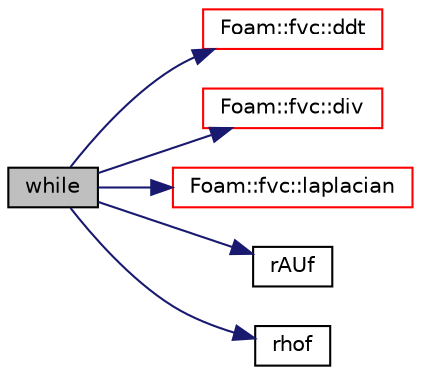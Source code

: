 digraph "while"
{
  bgcolor="transparent";
  edge [fontname="Helvetica",fontsize="10",labelfontname="Helvetica",labelfontsize="10"];
  node [fontname="Helvetica",fontsize="10",shape=record];
  rankdir="LR";
  Node17 [label="while",height=0.2,width=0.4,color="black", fillcolor="grey75", style="filled", fontcolor="black"];
  Node17 -> Node18 [color="midnightblue",fontsize="10",style="solid",fontname="Helvetica"];
  Node18 [label="Foam::fvc::ddt",height=0.2,width=0.4,color="red",URL="$a21861.html#a5dc871206ab86042756c8ccfdc5797ad"];
  Node17 -> Node80 [color="midnightblue",fontsize="10",style="solid",fontname="Helvetica"];
  Node80 [label="Foam::fvc::div",height=0.2,width=0.4,color="red",URL="$a21861.html#a585533948ad80abfe589d920c641f251"];
  Node17 -> Node315 [color="midnightblue",fontsize="10",style="solid",fontname="Helvetica"];
  Node315 [label="Foam::fvc::laplacian",height=0.2,width=0.4,color="red",URL="$a21861.html#ac75bff389d0405149b204b0d7ac214cd"];
  Node17 -> Node318 [color="midnightblue",fontsize="10",style="solid",fontname="Helvetica"];
  Node318 [label="rAUf",height=0.2,width=0.4,color="black",URL="$a39668.html#ab081e448356ab7776c90da1949e4afef"];
  Node17 -> Node319 [color="midnightblue",fontsize="10",style="solid",fontname="Helvetica"];
  Node319 [label="rhof",height=0.2,width=0.4,color="black",URL="$a39668.html#aad82e234d29607836931745292fc3c8b"];
}
